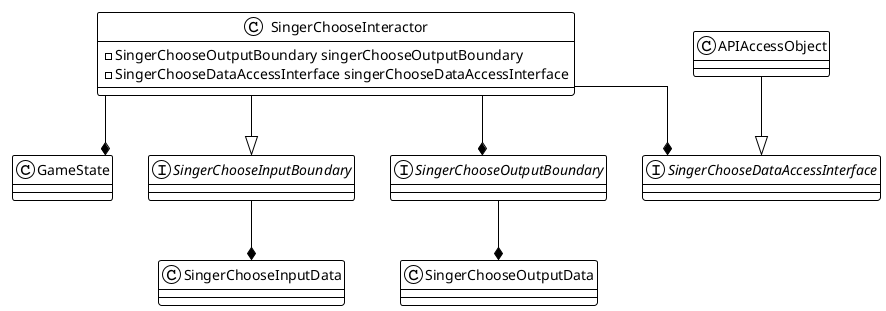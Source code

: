 @startuml
!theme plain
top to bottom direction
skinparam linetype ortho

class GameState {
}
class SingerChooseInteractor {
    -SingerChooseOutputBoundary singerChooseOutputBoundary
    -SingerChooseDataAccessInterface singerChooseDataAccessInterface
}
interface SingerChooseInputBoundary {
}
interface SingerChooseOutputBoundary {
}
interface SingerChooseDataAccessInterface {
}
class APIAccessObject {
}
class SingerChooseInputData {
}
class SingerChooseOutputData {
}
SingerChooseInteractor --* GameState
SingerChooseInteractor --|> SingerChooseInputBoundary
APIAccessObject --|> SingerChooseDataAccessInterface
SingerChooseInteractor --* SingerChooseOutputBoundary
SingerChooseInteractor --* SingerChooseDataAccessInterface
SingerChooseInputBoundary --* SingerChooseInputData
SingerChooseOutputBoundary --* SingerChooseOutputData

@enduml